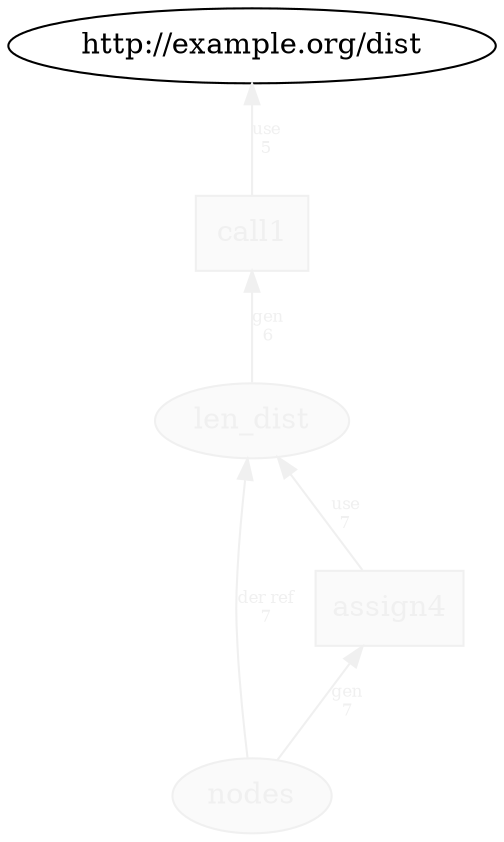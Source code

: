 digraph "PROV" { size="16,12"; rankdir="BT";
"http://example.org/len_dist" [fillcolor="#FAFAFA",color="#F0F0F0",style="filled",fontcolor="#F0F0F0",label="len_dist",URL="http://example.org/len_dist"]
"http://example.org/call1" [fillcolor="#FAFAFA",color="#F0F0F0",shape="polygon",sides="4",style="filled",fontcolor="#F0F0F0",label="call1",URL="http://example.org/call1"]
"http://example.org/call1" -> "http://example.org/dist" [fontsize="8",distance="1.5",angle="60.0",rotation="20",label="use
5",fontcolor="#F0F0F0",color="#F0F0F0"]
"http://example.org/len_dist" -> "http://example.org/call1" [fontsize="8",distance="1.5",angle="60.0",rotation="20",label="gen
6",fontcolor="#F0F0F0",color="#F0F0F0"]
"http://example.org/nodes" [fillcolor="#FAFAFA",color="#F0F0F0",style="filled",fontcolor="#F0F0F0",label="nodes",URL="http://example.org/nodes"]
"http://example.org/assign4" [fillcolor="#FAFAFA",color="#F0F0F0",shape="polygon",sides="4",style="filled",fontcolor="#F0F0F0",label="assign4",URL="http://example.org/assign4"]
"http://example.org/nodes" -> "http://example.org/len_dist" [fontsize="8",distance="1.5",angle="60.0",rotation="20",label="der ref
7",fontcolor="#F0F0F0",color="#F0F0F0"]
"http://example.org/assign4" -> "http://example.org/len_dist" [fontsize="8",distance="1.5",angle="60.0",rotation="20",label="use
7",fontcolor="#F0F0F0",color="#F0F0F0"]
"http://example.org/nodes" -> "http://example.org/assign4" [fontsize="8",distance="1.5",angle="60.0",rotation="20",label="gen
7",fontcolor="#F0F0F0",color="#F0F0F0"]
}